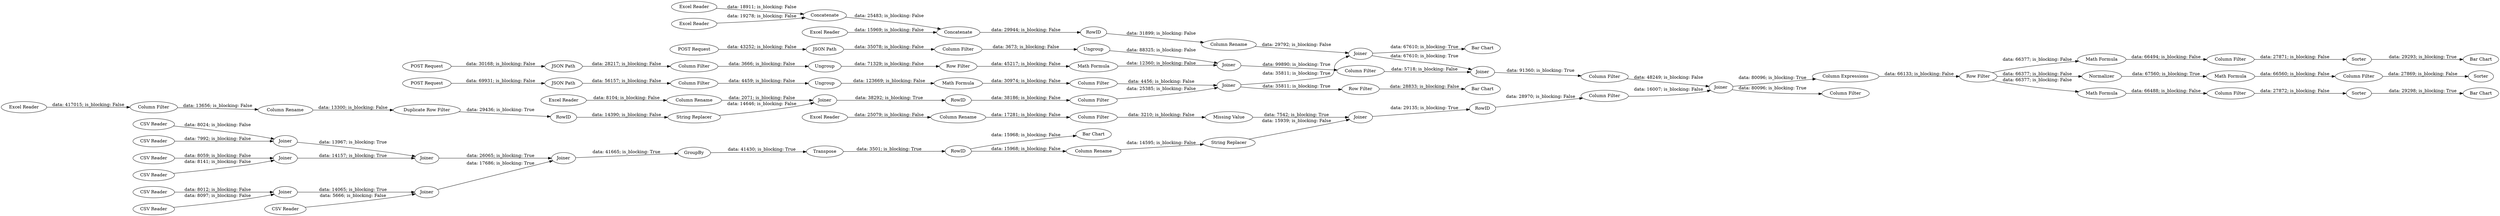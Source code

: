 digraph {
	"-2181089221567137117_61" [label=RowID]
	"-2181089221567137117_12" [label="Excel Reader"]
	"-2181089221567137117_21" [label="Excel Reader"]
	"-2181089221567137117_51" [label=Joiner]
	"-2181089221567137117_78" [label=Joiner]
	"-2181089221567137117_48" [label="CSV Reader"]
	"-2181089221567137117_71" [label="Column Filter"]
	"-2181089221567137117_44" [label="CSV Reader"]
	"-2181089221567137117_72" [label="Missing Value"]
	"-2181089221567137117_95" [label=Sorter]
	"-2181089221567137117_15" [label=RowID]
	"-2181089221567137117_40" [label="Column Filter"]
	"-2181089221567137117_3" [label="Column Filter"]
	"-2181089221567137117_55" [label=Joiner]
	"-2181089221567137117_57" [label=GroupBy]
	"-2181089221567137117_62" [label="Bar Chart"]
	"-2181089221567137117_29" [label="POST Request"]
	"-2181089221567137117_86" [label="Math Formula"]
	"-2181089221567137117_76" [label="Column Filter"]
	"-2181089221567137117_11" [label=Ungroup]
	"-2181089221567137117_59" [label=Transpose]
	"-2181089221567137117_37" [label=Joiner]
	"-2181089221567137117_27" [label=Joiner]
	"-2181089221567137117_5" [label="Duplicate Row Filter"]
	"-2181089221567137117_88" [label=Sorter]
	"-2181089221567137117_26" [label="Column Rename"]
	"-2181089221567137117_13" [label="Column Rename"]
	"-2181089221567137117_20" [label="Excel Reader"]
	"-2181089221567137117_16" [label="Column Filter"]
	"-2181089221567137117_23" [label=Concatenate]
	"-2181089221567137117_22" [label="Excel Reader"]
	"-2181089221567137117_19" [label="Math Formula"]
	"-2181089221567137117_90" [label="Bar Chart"]
	"-2181089221567137117_80" [label="Column Expressions"]
	"-2181089221567137117_63" [label="Bar Chart"]
	"-2181089221567137117_17" [label=Joiner]
	"-2181089221567137117_77" [label="Column Rename"]
	"-2181089221567137117_87" [label="Column Filter"]
	"-2181089221567137117_28" [label="Bar Chart"]
	"-2181089221567137117_10" [label="Column Filter"]
	"-2181089221567137117_36" [label="Row Filter"]
	"-2181089221567137117_68" [label=Joiner]
	"-2181089221567137117_34" [label="JSON Path"]
	"-2181089221567137117_38" [label="Column Filter"]
	"-2181089221567137117_64" [label="Math Formula"]
	"-2181089221567137117_24" [label=Concatenate]
	"-2181089221567137117_30" [label="JSON Path"]
	"-2181089221567137117_73" [label=Joiner]
	"-2181089221567137117_92" [label=Normalizer]
	"-2181089221567137117_8" [label="POST Request"]
	"-2181089221567137117_41" [label="CSV Reader"]
	"-2181089221567137117_69" [label="Excel Reader"]
	"-2181089221567137117_6" [label=RowID]
	"-2181089221567137117_53" [label=Joiner]
	"-2181089221567137117_47" [label="CSV Reader"]
	"-2181089221567137117_79" [label="Column Filter"]
	"-2181089221567137117_54" [label=Joiner]
	"-2181089221567137117_67" [label="CSV Reader"]
	"-2181089221567137117_82" [label="Math Formula"]
	"-2181089221567137117_66" [label="Row Filter"]
	"-2181089221567137117_91" [label="Bar Chart"]
	"-2181089221567137117_94" [label="Column Filter"]
	"-2181089221567137117_46" [label="CSV Reader"]
	"-2181089221567137117_9" [label="JSON Path"]
	"-2181089221567137117_18" [label="Column Filter"]
	"-2181089221567137117_1" [label="Excel Reader"]
	"-2181089221567137117_39" [label=Joiner]
	"-2181089221567137117_14" [label=Joiner]
	"-2181089221567137117_70" [label="Column Rename"]
	"-2181089221567137117_84" [label="Column Filter"]
	"-2181089221567137117_65" [label="Column Filter"]
	"-2181089221567137117_32" [label="Column Filter"]
	"-2181089221567137117_4" [label="Column Rename"]
	"-2181089221567137117_75" [label=RowID]
	"-2181089221567137117_31" [label=Ungroup]
	"-2181089221567137117_35" [label=Ungroup]
	"-2181089221567137117_7" [label="String Replacer"]
	"-2181089221567137117_81" [label="Row Filter"]
	"-2181089221567137117_52" [label=Joiner]
	"-2181089221567137117_93" [label="Math Formula"]
	"-2181089221567137117_74" [label="String Replacer"]
	"-2181089221567137117_85" [label=Sorter]
	"-2181089221567137117_25" [label=RowID]
	"-2181089221567137117_33" [label="POST Request"]
	"-2181089221567137117_45" [label="CSV Reader"]
	"-2181089221567137117_81" -> "-2181089221567137117_82" [label="data: 66377; is_blocking: False"]
	"-2181089221567137117_3" -> "-2181089221567137117_4" [label="data: 13656; is_blocking: False"]
	"-2181089221567137117_86" -> "-2181089221567137117_87" [label="data: 66494; is_blocking: False"]
	"-2181089221567137117_75" -> "-2181089221567137117_76" [label="data: 28970; is_blocking: False"]
	"-2181089221567137117_47" -> "-2181089221567137117_52" [label="data: 8012; is_blocking: False"]
	"-2181089221567137117_17" -> "-2181089221567137117_27" [label="data: 35811; is_blocking: True"]
	"-2181089221567137117_87" -> "-2181089221567137117_88" [label="data: 27871; is_blocking: False"]
	"-2181089221567137117_52" -> "-2181089221567137117_68" [label="data: 14065; is_blocking: True"]
	"-2181089221567137117_57" -> "-2181089221567137117_59" [label="data: 41430; is_blocking: True"]
	"-2181089221567137117_61" -> "-2181089221567137117_62" [label="data: 15968; is_blocking: False"]
	"-2181089221567137117_35" -> "-2181089221567137117_37" [label="data: 88325; is_blocking: False"]
	"-2181089221567137117_38" -> "-2181089221567137117_39" [label="data: 5718; is_blocking: False"]
	"-2181089221567137117_13" -> "-2181089221567137117_14" [label="data: 2071; is_blocking: False"]
	"-2181089221567137117_84" -> "-2181089221567137117_85" [label="data: 27872; is_blocking: False"]
	"-2181089221567137117_81" -> "-2181089221567137117_92" [label="data: 66377; is_blocking: False"]
	"-2181089221567137117_72" -> "-2181089221567137117_73" [label="data: 7542; is_blocking: True"]
	"-2181089221567137117_61" -> "-2181089221567137117_77" [label="data: 15968; is_blocking: False"]
	"-2181089221567137117_27" -> "-2181089221567137117_39" [label="data: 67610; is_blocking: True"]
	"-2181089221567137117_71" -> "-2181089221567137117_72" [label="data: 3210; is_blocking: False"]
	"-2181089221567137117_54" -> "-2181089221567137117_55" [label="data: 26065; is_blocking: True"]
	"-2181089221567137117_27" -> "-2181089221567137117_28" [label="data: 67610; is_blocking: True"]
	"-2181089221567137117_39" -> "-2181089221567137117_40" [label="data: 91360; is_blocking: True"]
	"-2181089221567137117_85" -> "-2181089221567137117_90" [label="data: 29298; is_blocking: True"]
	"-2181089221567137117_46" -> "-2181089221567137117_53" [label="data: 7992; is_blocking: False"]
	"-2181089221567137117_44" -> "-2181089221567137117_51" [label="data: 8141; is_blocking: False"]
	"-2181089221567137117_8" -> "-2181089221567137117_9" [label="data: 69931; is_blocking: False"]
	"-2181089221567137117_73" -> "-2181089221567137117_75" [label="data: 29135; is_blocking: True"]
	"-2181089221567137117_25" -> "-2181089221567137117_26" [label="data: 31899; is_blocking: False"]
	"-2181089221567137117_15" -> "-2181089221567137117_16" [label="data: 38186; is_blocking: False"]
	"-2181089221567137117_20" -> "-2181089221567137117_23" [label="data: 19278; is_blocking: False"]
	"-2181089221567137117_24" -> "-2181089221567137117_25" [label="data: 29944; is_blocking: False"]
	"-2181089221567137117_88" -> "-2181089221567137117_91" [label="data: 29293; is_blocking: True"]
	"-2181089221567137117_18" -> "-2181089221567137117_35" [label="data: 3673; is_blocking: False"]
	"-2181089221567137117_31" -> "-2181089221567137117_36" [label="data: 71329; is_blocking: False"]
	"-2181089221567137117_14" -> "-2181089221567137117_15" [label="data: 38292; is_blocking: True"]
	"-2181089221567137117_65" -> "-2181089221567137117_17" [label="data: 4456; is_blocking: False"]
	"-2181089221567137117_6" -> "-2181089221567137117_7" [label="data: 14390; is_blocking: False"]
	"-2181089221567137117_69" -> "-2181089221567137117_70" [label="data: 25079; is_blocking: False"]
	"-2181089221567137117_51" -> "-2181089221567137117_54" [label="data: 14157; is_blocking: True"]
	"-2181089221567137117_22" -> "-2181089221567137117_24" [label="data: 15969; is_blocking: False"]
	"-2181089221567137117_17" -> "-2181089221567137117_66" [label="data: 35811; is_blocking: True"]
	"-2181089221567137117_40" -> "-2181089221567137117_78" [label="data: 48249; is_blocking: False"]
	"-2181089221567137117_68" -> "-2181089221567137117_55" [label="data: 17686; is_blocking: True"]
	"-2181089221567137117_36" -> "-2181089221567137117_19" [label="data: 45217; is_blocking: False"]
	"-2181089221567137117_5" -> "-2181089221567137117_6" [label="data: 29436; is_blocking: True"]
	"-2181089221567137117_16" -> "-2181089221567137117_17" [label="data: 25385; is_blocking: False"]
	"-2181089221567137117_74" -> "-2181089221567137117_73" [label="data: 15939; is_blocking: False"]
	"-2181089221567137117_78" -> "-2181089221567137117_80" [label="data: 80096; is_blocking: True"]
	"-2181089221567137117_93" -> "-2181089221567137117_94" [label="data: 66560; is_blocking: False"]
	"-2181089221567137117_30" -> "-2181089221567137117_32" [label="data: 28217; is_blocking: False"]
	"-2181089221567137117_26" -> "-2181089221567137117_27" [label="data: 29792; is_blocking: False"]
	"-2181089221567137117_41" -> "-2181089221567137117_51" [label="data: 8059; is_blocking: False"]
	"-2181089221567137117_82" -> "-2181089221567137117_84" [label="data: 66488; is_blocking: False"]
	"-2181089221567137117_78" -> "-2181089221567137117_79" [label="data: 80096; is_blocking: True"]
	"-2181089221567137117_67" -> "-2181089221567137117_68" [label="data: 5666; is_blocking: False"]
	"-2181089221567137117_10" -> "-2181089221567137117_11" [label="data: 4459; is_blocking: False"]
	"-2181089221567137117_81" -> "-2181089221567137117_86" [label="data: 66377; is_blocking: False"]
	"-2181089221567137117_66" -> "-2181089221567137117_63" [label="data: 28833; is_blocking: False"]
	"-2181089221567137117_77" -> "-2181089221567137117_74" [label="data: 14595; is_blocking: False"]
	"-2181089221567137117_9" -> "-2181089221567137117_10" [label="data: 56157; is_blocking: False"]
	"-2181089221567137117_7" -> "-2181089221567137117_14" [label="data: 14646; is_blocking: False"]
	"-2181089221567137117_12" -> "-2181089221567137117_13" [label="data: 8104; is_blocking: False"]
	"-2181089221567137117_55" -> "-2181089221567137117_57" [label="data: 41665; is_blocking: True"]
	"-2181089221567137117_48" -> "-2181089221567137117_52" [label="data: 8097; is_blocking: False"]
	"-2181089221567137117_32" -> "-2181089221567137117_31" [label="data: 3666; is_blocking: False"]
	"-2181089221567137117_1" -> "-2181089221567137117_3" [label="data: 417015; is_blocking: False"]
	"-2181089221567137117_37" -> "-2181089221567137117_38" [label="data: 99890; is_blocking: True"]
	"-2181089221567137117_53" -> "-2181089221567137117_54" [label="data: 13967; is_blocking: True"]
	"-2181089221567137117_80" -> "-2181089221567137117_81" [label="data: 66133; is_blocking: False"]
	"-2181089221567137117_23" -> "-2181089221567137117_24" [label="data: 25483; is_blocking: False"]
	"-2181089221567137117_70" -> "-2181089221567137117_71" [label="data: 17281; is_blocking: False"]
	"-2181089221567137117_19" -> "-2181089221567137117_37" [label="data: 12360; is_blocking: False"]
	"-2181089221567137117_11" -> "-2181089221567137117_64" [label="data: 123669; is_blocking: False"]
	"-2181089221567137117_21" -> "-2181089221567137117_23" [label="data: 18911; is_blocking: False"]
	"-2181089221567137117_34" -> "-2181089221567137117_18" [label="data: 35078; is_blocking: False"]
	"-2181089221567137117_59" -> "-2181089221567137117_61" [label="data: 3501; is_blocking: True"]
	"-2181089221567137117_92" -> "-2181089221567137117_93" [label="data: 67560; is_blocking: True"]
	"-2181089221567137117_33" -> "-2181089221567137117_34" [label="data: 43252; is_blocking: False"]
	"-2181089221567137117_45" -> "-2181089221567137117_53" [label="data: 8024; is_blocking: False"]
	"-2181089221567137117_94" -> "-2181089221567137117_95" [label="data: 27869; is_blocking: False"]
	"-2181089221567137117_29" -> "-2181089221567137117_30" [label="data: 30168; is_blocking: False"]
	"-2181089221567137117_64" -> "-2181089221567137117_65" [label="data: 30974; is_blocking: False"]
	"-2181089221567137117_4" -> "-2181089221567137117_5" [label="data: 13300; is_blocking: False"]
	"-2181089221567137117_76" -> "-2181089221567137117_78" [label="data: 16007; is_blocking: False"]
	rankdir=LR
}
